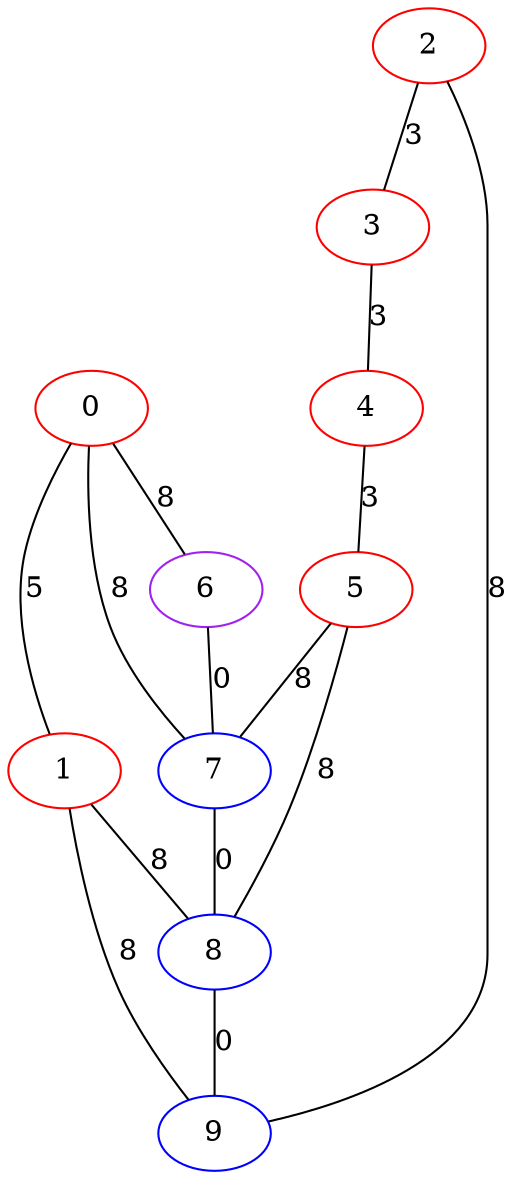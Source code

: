 graph "" {
0 [color=red, weight=1];
1 [color=red, weight=1];
2 [color=red, weight=1];
3 [color=red, weight=1];
4 [color=red, weight=1];
5 [color=red, weight=1];
6 [color=purple, weight=4];
7 [color=blue, weight=3];
8 [color=blue, weight=3];
9 [color=blue, weight=3];
0 -- 1  [key=0, label=5];
0 -- 6  [key=0, label=8];
0 -- 7  [key=0, label=8];
1 -- 8  [key=0, label=8];
1 -- 9  [key=0, label=8];
2 -- 9  [key=0, label=8];
2 -- 3  [key=0, label=3];
3 -- 4  [key=0, label=3];
4 -- 5  [key=0, label=3];
5 -- 8  [key=0, label=8];
5 -- 7  [key=0, label=8];
6 -- 7  [key=0, label=0];
7 -- 8  [key=0, label=0];
8 -- 9  [key=0, label=0];
}
